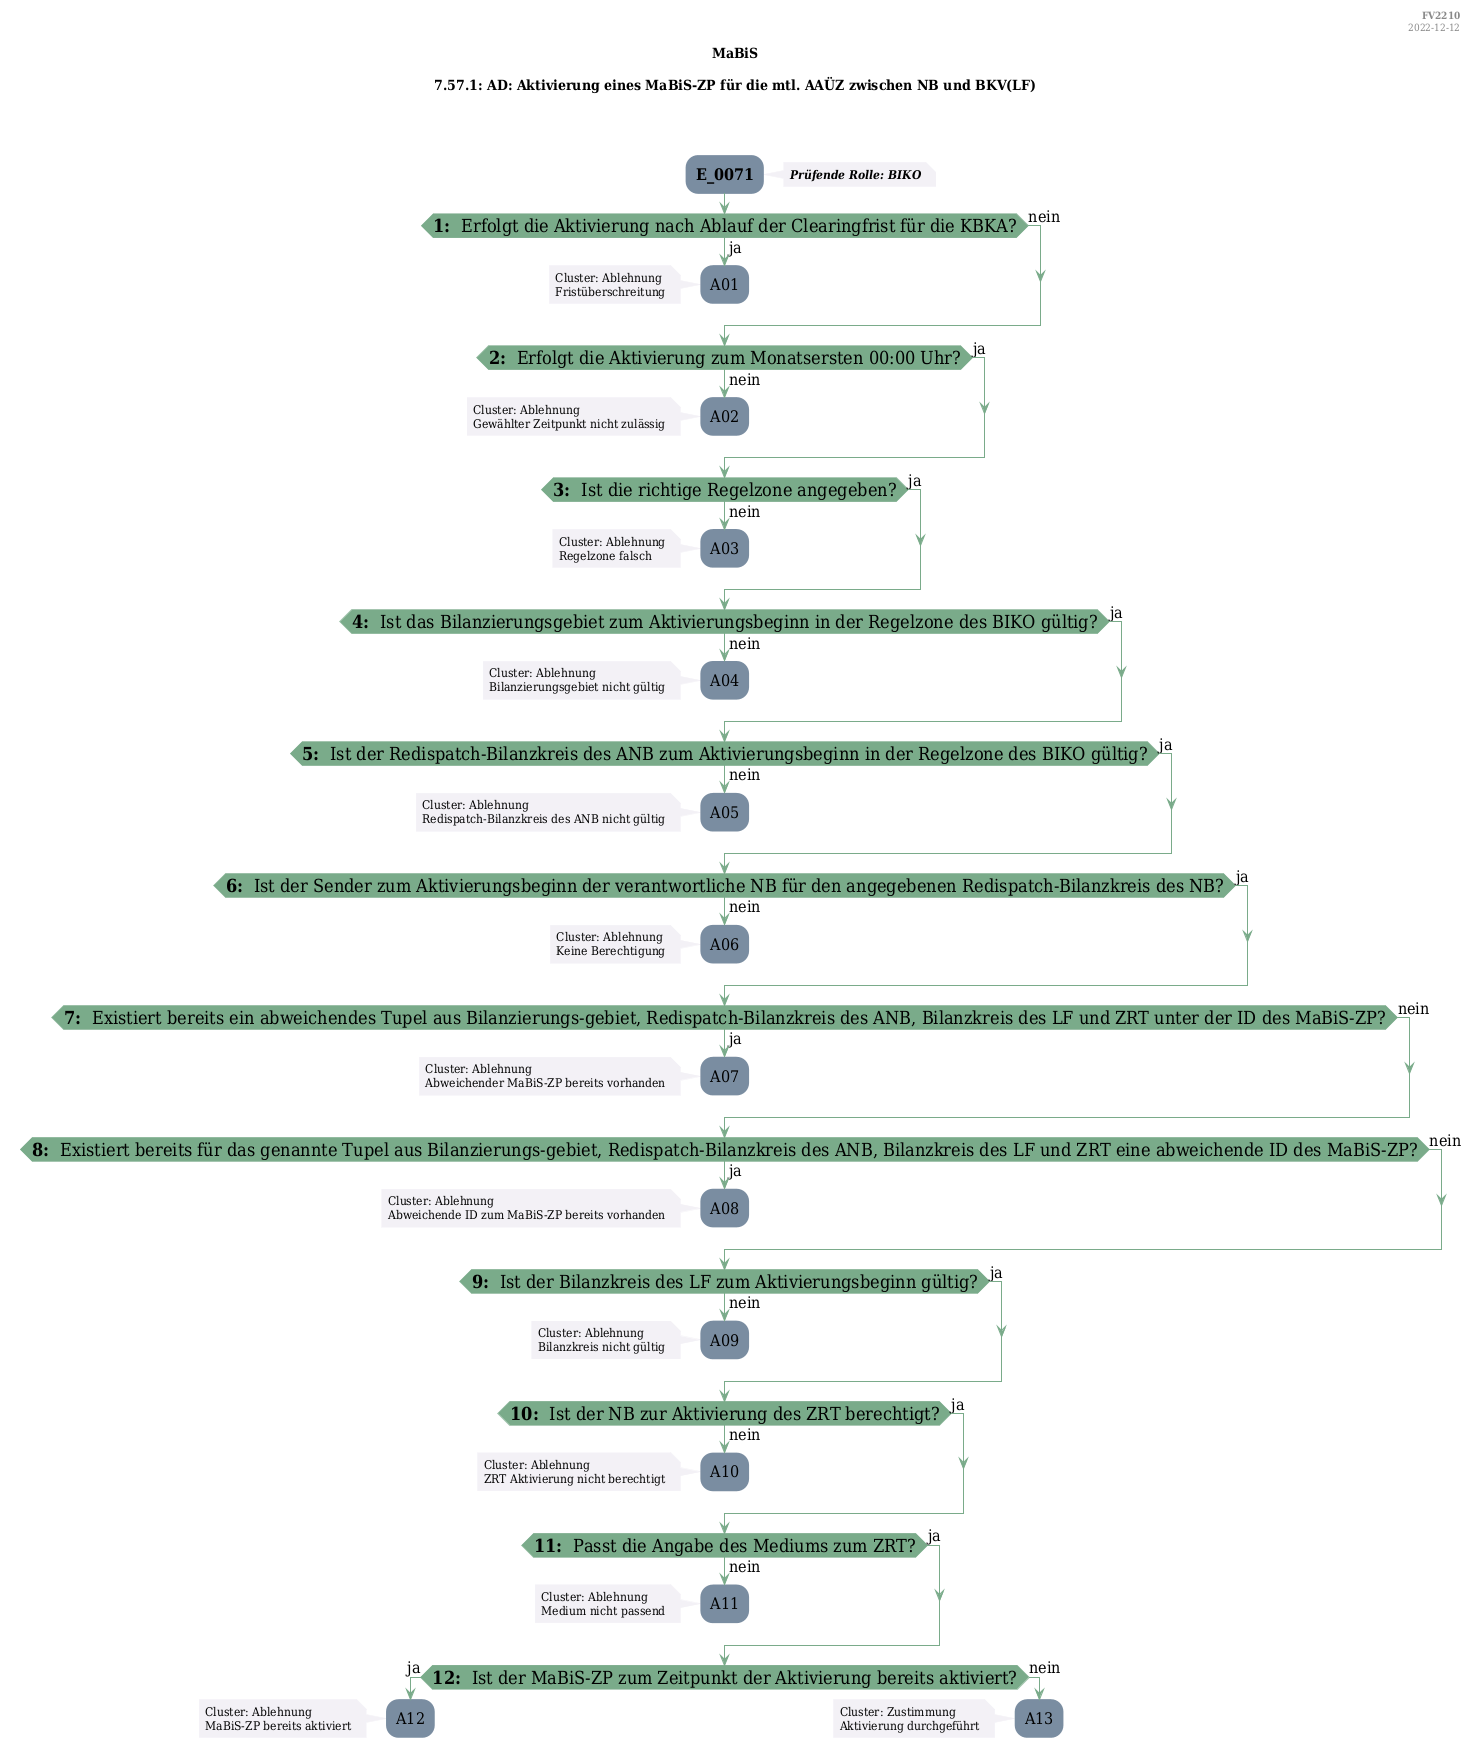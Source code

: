 @startuml
skinparam Shadowing false
skinparam NoteBorderColor #f3f1f6
skinparam NoteBackgroundColor #f3f1f6
skinparam NoteFontSize 12
skinparam ActivityBorderColor none
skinparam ActivityBackgroundColor #7a8da1
skinparam ActivityFontSize 16
skinparam ArrowColor #7aab8a
skinparam ArrowFontSize 16
skinparam ActivityDiamondBackgroundColor #7aab8a
skinparam ActivityDiamondBorderColor #7aab8a
skinparam ActivityDiamondFontSize 18
skinparam defaultFontName DejaVu Serif Condensed
skinparam ActivityEndColor #669580

header
<b>FV2210
2022-12-12
endheader

title
MaBiS

7.57.1: AD: Aktivierung eines MaBiS-ZP für die mtl. AAÜZ zwischen NB und BKV(LF)



end title
:<b>E_0071</b>;
note right
<b><i>Prüfende Rolle: BIKO
end note

if (<b>1: </b> Erfolgt die Aktivierung nach Ablauf der Clearingfrist für die KBKA?) then (ja)
    :A01;
    note left
        Cluster: Ablehnung
        Fristüberschreitung
    endnote
    kill;
else (nein)
endif
if (<b>2: </b> Erfolgt die Aktivierung zum Monatsersten 00:00 Uhr?) then (ja)
else (nein)
    :A02;
    note left
        Cluster: Ablehnung
        Gewählter Zeitpunkt nicht zulässig
    endnote
    kill;
endif
if (<b>3: </b> Ist die richtige Regelzone angegeben?) then (ja)
else (nein)
    :A03;
    note left
        Cluster: Ablehnung
        Regelzone falsch
    endnote
    kill;
endif
if (<b>4: </b> Ist das Bilanzierungsgebiet zum Aktivierungsbeginn in der Regelzone des BIKO gültig?) then (ja)
else (nein)
    :A04;
    note left
        Cluster: Ablehnung
        Bilanzierungsgebiet nicht gültig
    endnote
    kill;
endif
if (<b>5: </b> Ist der Redispatch-Bilanzkreis des ANB zum Aktivierungsbeginn in der Regelzone des BIKO gültig?) then (ja)
else (nein)
    :A05;
    note left
        Cluster: Ablehnung
        Redispatch-Bilanzkreis des ANB nicht gültig
    endnote
    kill;
endif
if (<b>6: </b> Ist der Sender zum Aktivierungsbeginn der verantwortliche NB für den angegebenen Redispatch-Bilanzkreis des NB?) then (ja)
else (nein)
    :A06;
    note left
        Cluster: Ablehnung
        Keine Berechtigung
    endnote
    kill;
endif
if (<b>7: </b> Existiert bereits ein abweichendes Tupel aus Bilanzierungs-gebiet, Redispatch-Bilanzkreis des ANB, Bilanzkreis des LF und ZRT unter der ID des MaBiS-ZP?) then (ja)
    :A07;
    note left
        Cluster: Ablehnung
        Abweichender MaBiS-ZP bereits vorhanden
    endnote
    kill;
else (nein)
endif
if (<b>8: </b> Existiert bereits für das genannte Tupel aus Bilanzierungs-gebiet, Redispatch-Bilanzkreis des ANB, Bilanzkreis des LF und ZRT eine abweichende ID des MaBiS-ZP?) then (ja)
    :A08;
    note left
        Cluster: Ablehnung
        Abweichende ID zum MaBiS-ZP bereits vorhanden
    endnote
    kill;
else (nein)
endif
if (<b>9: </b> Ist der Bilanzkreis des LF zum Aktivierungsbeginn gültig?) then (ja)
else (nein)
    :A09;
    note left
        Cluster: Ablehnung
        Bilanzkreis nicht gültig
    endnote
    kill;
endif
if (<b>10: </b> Ist der NB zur Aktivierung des ZRT berechtigt?) then (ja)
else (nein)
    :A10;
    note left
        Cluster: Ablehnung
        ZRT Aktivierung nicht berechtigt
    endnote
    kill;
endif
if (<b>11: </b> Passt die Angabe des Mediums zum ZRT?) then (ja)
else (nein)
    :A11;
    note left
        Cluster: Ablehnung
        Medium nicht passend
    endnote
    kill;
endif
if (<b>12: </b> Ist der MaBiS-ZP zum Zeitpunkt der Aktivierung bereits aktiviert?) then (ja)
    :A12;
    note left
        Cluster: Ablehnung
        MaBiS-ZP bereits aktiviert
    endnote
    kill;
else (nein)
    :A13;
    note left
        Cluster: Zustimmung
        Aktivierung durchgeführt
    endnote
    kill;
endif

@enduml
